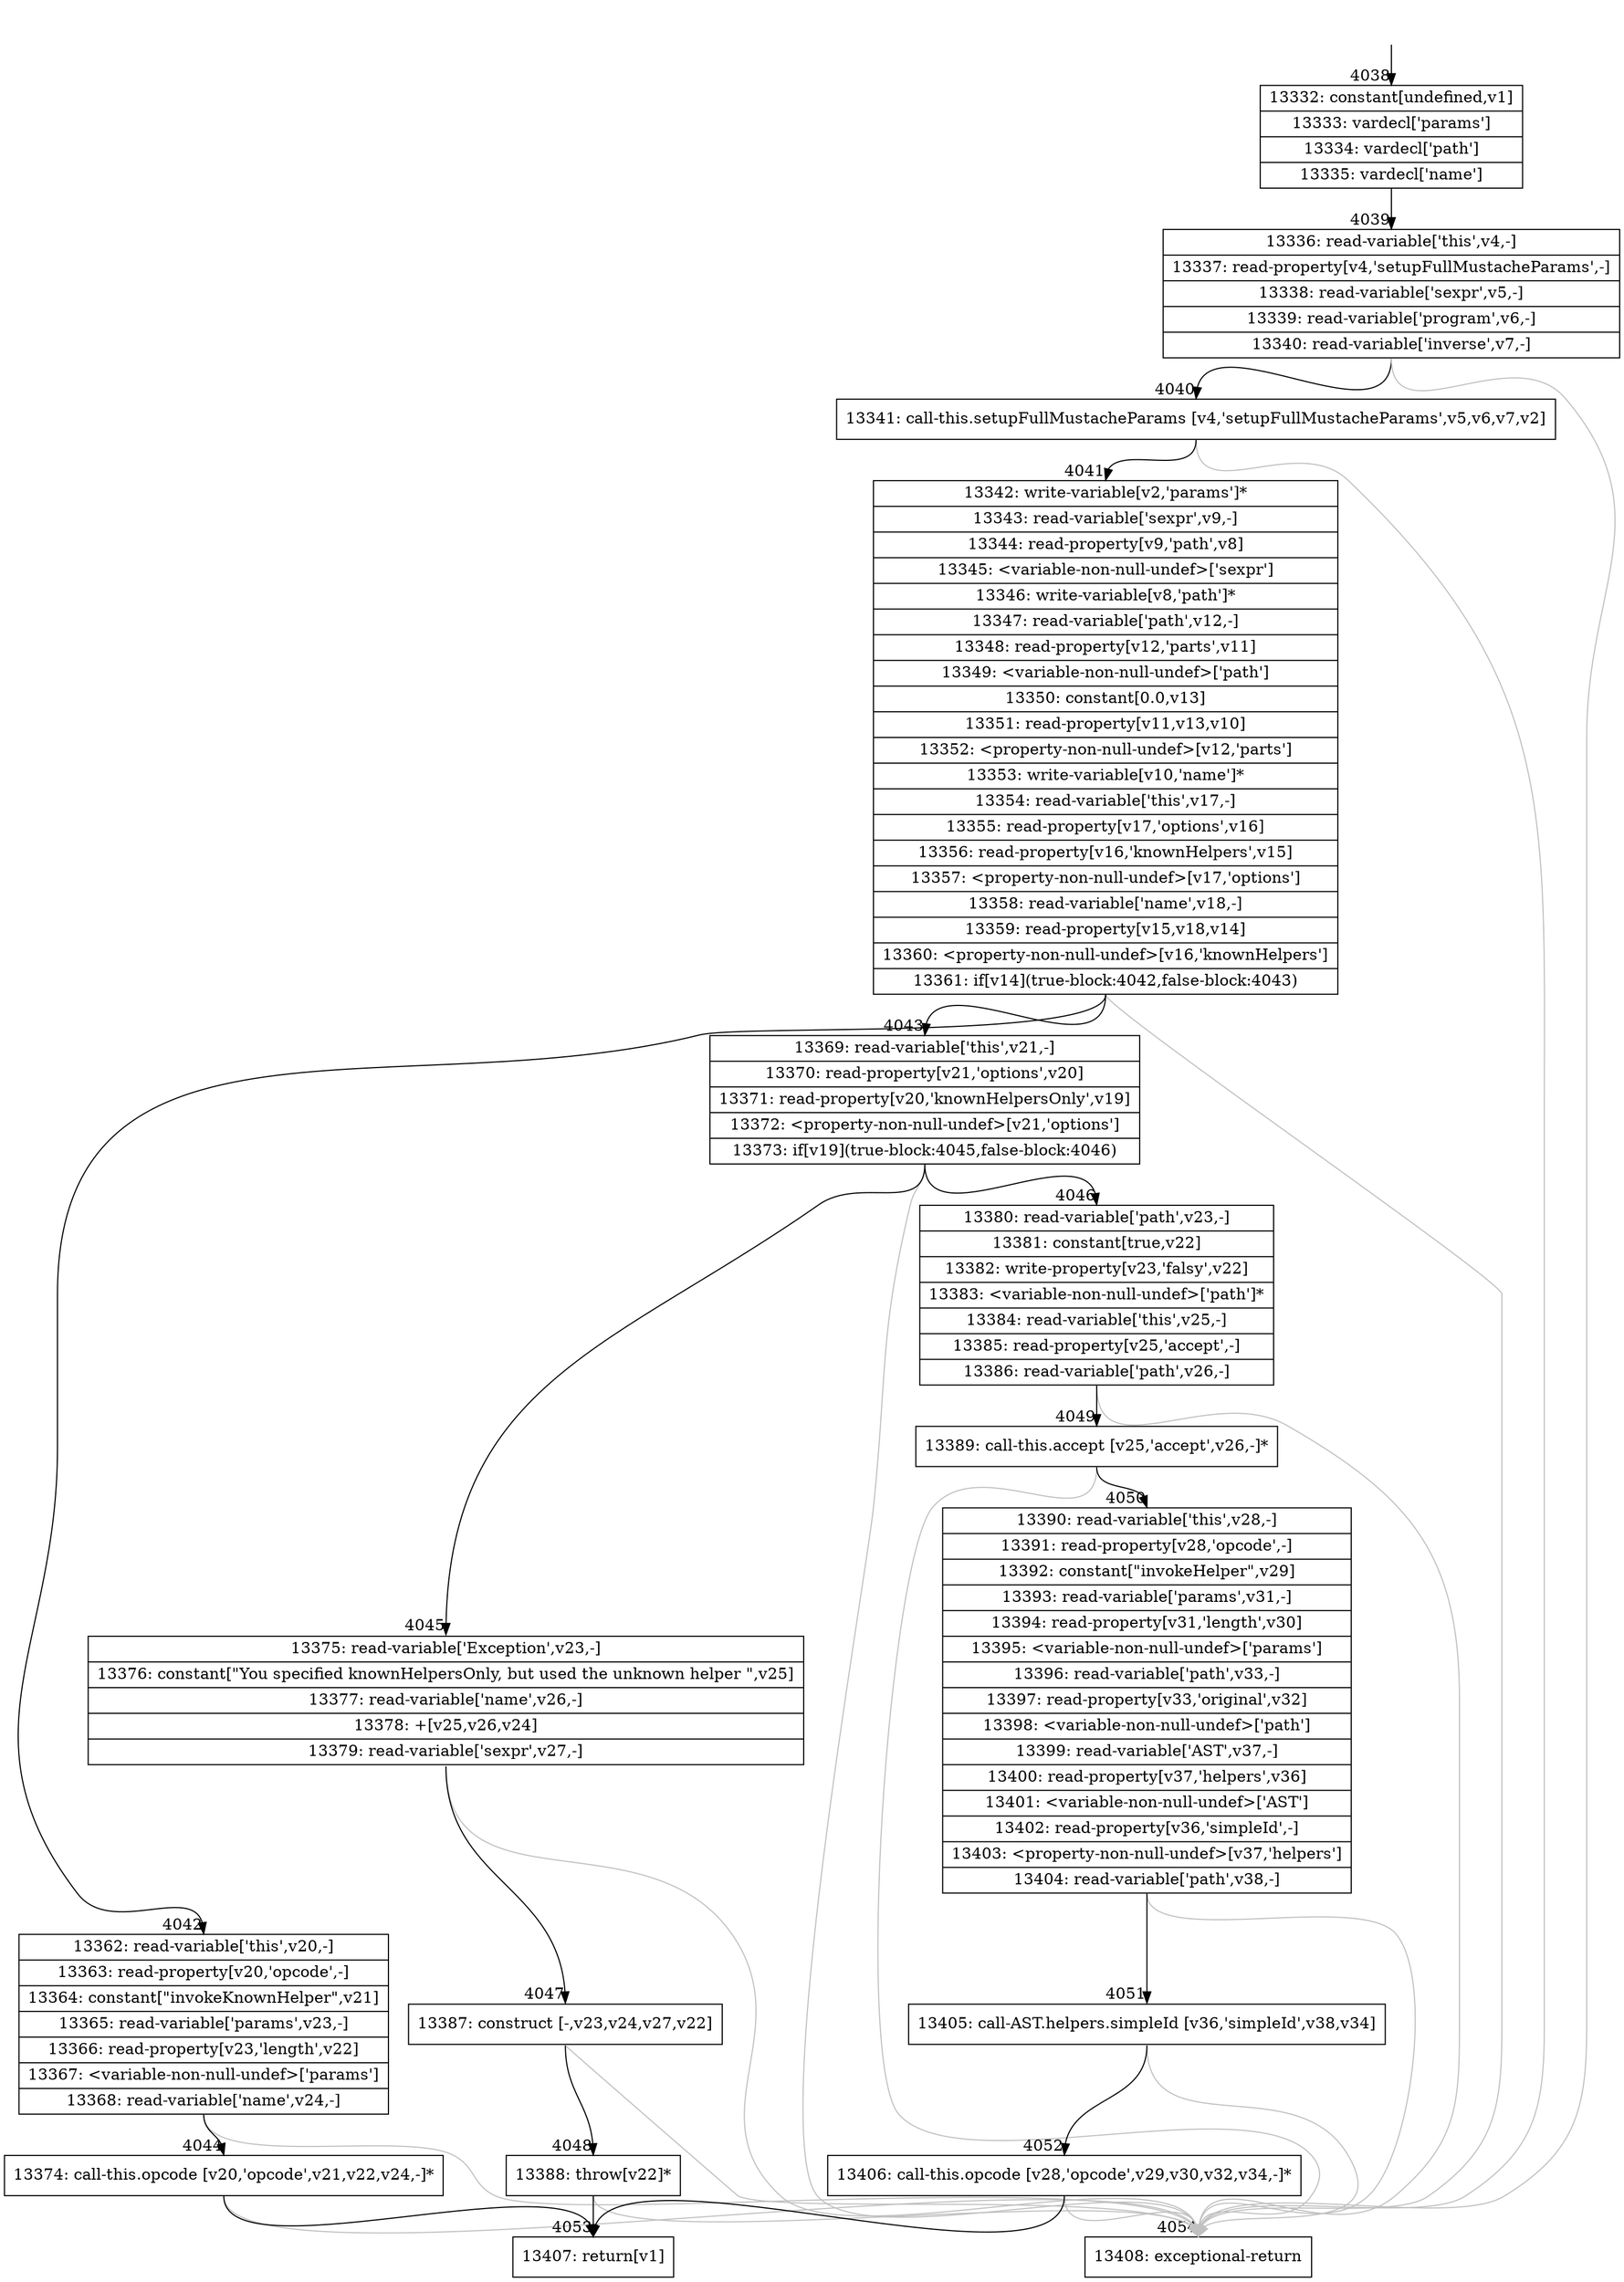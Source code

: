 digraph {
rankdir="TD"
BB_entry162[shape=none,label=""];
BB_entry162 -> BB4038 [tailport=s, headport=n, headlabel="    4038"]
BB4038 [shape=record label="{13332: constant[undefined,v1]|13333: vardecl['params']|13334: vardecl['path']|13335: vardecl['name']}" ] 
BB4038 -> BB4039 [tailport=s, headport=n, headlabel="      4039"]
BB4039 [shape=record label="{13336: read-variable['this',v4,-]|13337: read-property[v4,'setupFullMustacheParams',-]|13338: read-variable['sexpr',v5,-]|13339: read-variable['program',v6,-]|13340: read-variable['inverse',v7,-]}" ] 
BB4039 -> BB4040 [tailport=s, headport=n, headlabel="      4040"]
BB4039 -> BB4054 [tailport=s, headport=n, color=gray, headlabel="      4054"]
BB4040 [shape=record label="{13341: call-this.setupFullMustacheParams [v4,'setupFullMustacheParams',v5,v6,v7,v2]}" ] 
BB4040 -> BB4041 [tailport=s, headport=n, headlabel="      4041"]
BB4040 -> BB4054 [tailport=s, headport=n, color=gray]
BB4041 [shape=record label="{13342: write-variable[v2,'params']*|13343: read-variable['sexpr',v9,-]|13344: read-property[v9,'path',v8]|13345: \<variable-non-null-undef\>['sexpr']|13346: write-variable[v8,'path']*|13347: read-variable['path',v12,-]|13348: read-property[v12,'parts',v11]|13349: \<variable-non-null-undef\>['path']|13350: constant[0.0,v13]|13351: read-property[v11,v13,v10]|13352: \<property-non-null-undef\>[v12,'parts']|13353: write-variable[v10,'name']*|13354: read-variable['this',v17,-]|13355: read-property[v17,'options',v16]|13356: read-property[v16,'knownHelpers',v15]|13357: \<property-non-null-undef\>[v17,'options']|13358: read-variable['name',v18,-]|13359: read-property[v15,v18,v14]|13360: \<property-non-null-undef\>[v16,'knownHelpers']|13361: if[v14](true-block:4042,false-block:4043)}" ] 
BB4041 -> BB4042 [tailport=s, headport=n, headlabel="      4042"]
BB4041 -> BB4043 [tailport=s, headport=n, headlabel="      4043"]
BB4041 -> BB4054 [tailport=s, headport=n, color=gray]
BB4042 [shape=record label="{13362: read-variable['this',v20,-]|13363: read-property[v20,'opcode',-]|13364: constant[\"invokeKnownHelper\",v21]|13365: read-variable['params',v23,-]|13366: read-property[v23,'length',v22]|13367: \<variable-non-null-undef\>['params']|13368: read-variable['name',v24,-]}" ] 
BB4042 -> BB4044 [tailport=s, headport=n, headlabel="      4044"]
BB4042 -> BB4054 [tailport=s, headport=n, color=gray]
BB4043 [shape=record label="{13369: read-variable['this',v21,-]|13370: read-property[v21,'options',v20]|13371: read-property[v20,'knownHelpersOnly',v19]|13372: \<property-non-null-undef\>[v21,'options']|13373: if[v19](true-block:4045,false-block:4046)}" ] 
BB4043 -> BB4045 [tailport=s, headport=n, headlabel="      4045"]
BB4043 -> BB4046 [tailport=s, headport=n, headlabel="      4046"]
BB4043 -> BB4054 [tailport=s, headport=n, color=gray]
BB4044 [shape=record label="{13374: call-this.opcode [v20,'opcode',v21,v22,v24,-]*}" ] 
BB4044 -> BB4053 [tailport=s, headport=n, headlabel="      4053"]
BB4044 -> BB4054 [tailport=s, headport=n, color=gray]
BB4045 [shape=record label="{13375: read-variable['Exception',v23,-]|13376: constant[\"You specified knownHelpersOnly, but used the unknown helper \",v25]|13377: read-variable['name',v26,-]|13378: +[v25,v26,v24]|13379: read-variable['sexpr',v27,-]}" ] 
BB4045 -> BB4047 [tailport=s, headport=n, headlabel="      4047"]
BB4045 -> BB4054 [tailport=s, headport=n, color=gray]
BB4046 [shape=record label="{13380: read-variable['path',v23,-]|13381: constant[true,v22]|13382: write-property[v23,'falsy',v22]|13383: \<variable-non-null-undef\>['path']*|13384: read-variable['this',v25,-]|13385: read-property[v25,'accept',-]|13386: read-variable['path',v26,-]}" ] 
BB4046 -> BB4049 [tailport=s, headport=n, headlabel="      4049"]
BB4046 -> BB4054 [tailport=s, headport=n, color=gray]
BB4047 [shape=record label="{13387: construct [-,v23,v24,v27,v22]}" ] 
BB4047 -> BB4048 [tailport=s, headport=n, headlabel="      4048"]
BB4047 -> BB4054 [tailport=s, headport=n, color=gray]
BB4048 [shape=record label="{13388: throw[v22]*}" ] 
BB4048 -> BB4053 [tailport=s, headport=n]
BB4048 -> BB4054 [tailport=s, headport=n, color=gray]
BB4049 [shape=record label="{13389: call-this.accept [v25,'accept',v26,-]*}" ] 
BB4049 -> BB4050 [tailport=s, headport=n, headlabel="      4050"]
BB4049 -> BB4054 [tailport=s, headport=n, color=gray]
BB4050 [shape=record label="{13390: read-variable['this',v28,-]|13391: read-property[v28,'opcode',-]|13392: constant[\"invokeHelper\",v29]|13393: read-variable['params',v31,-]|13394: read-property[v31,'length',v30]|13395: \<variable-non-null-undef\>['params']|13396: read-variable['path',v33,-]|13397: read-property[v33,'original',v32]|13398: \<variable-non-null-undef\>['path']|13399: read-variable['AST',v37,-]|13400: read-property[v37,'helpers',v36]|13401: \<variable-non-null-undef\>['AST']|13402: read-property[v36,'simpleId',-]|13403: \<property-non-null-undef\>[v37,'helpers']|13404: read-variable['path',v38,-]}" ] 
BB4050 -> BB4051 [tailport=s, headport=n, headlabel="      4051"]
BB4050 -> BB4054 [tailport=s, headport=n, color=gray]
BB4051 [shape=record label="{13405: call-AST.helpers.simpleId [v36,'simpleId',v38,v34]}" ] 
BB4051 -> BB4052 [tailport=s, headport=n, headlabel="      4052"]
BB4051 -> BB4054 [tailport=s, headport=n, color=gray]
BB4052 [shape=record label="{13406: call-this.opcode [v28,'opcode',v29,v30,v32,v34,-]*}" ] 
BB4052 -> BB4053 [tailport=s, headport=n]
BB4052 -> BB4054 [tailport=s, headport=n, color=gray]
BB4053 [shape=record label="{13407: return[v1]}" ] 
BB4054 [shape=record label="{13408: exceptional-return}" ] 
//#$~ 2186
}
